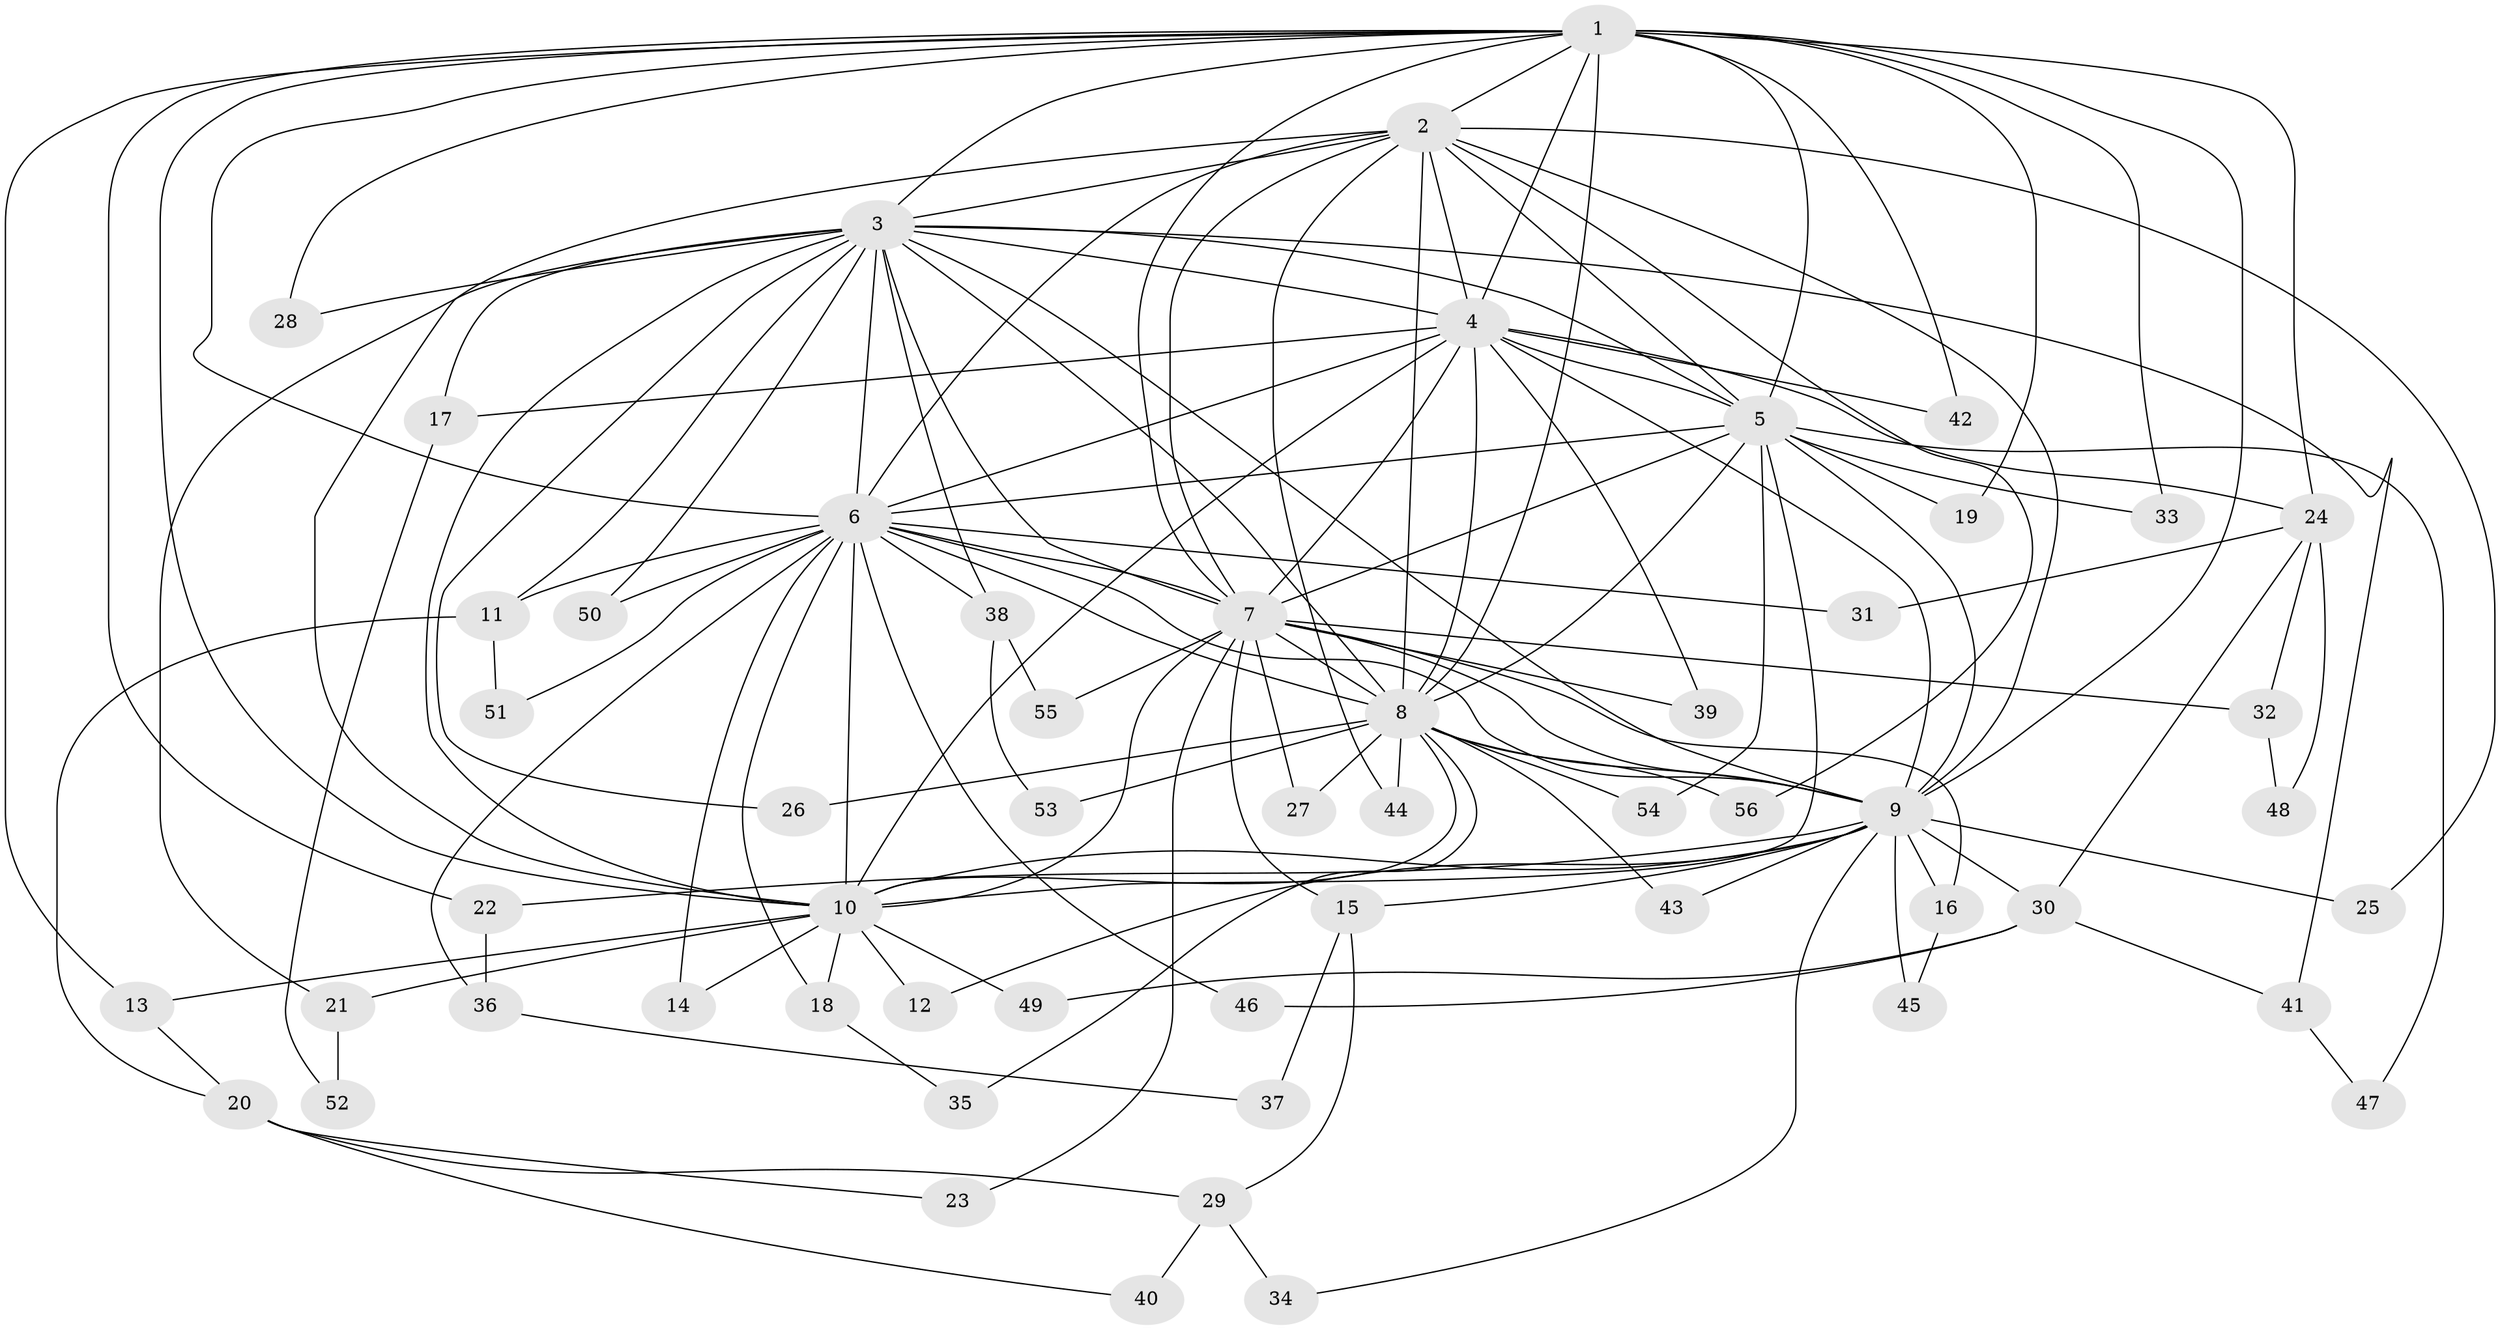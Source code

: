 // coarse degree distribution, {12: 0.02564102564102564, 10: 0.02564102564102564, 22: 0.02564102564102564, 15: 0.02564102564102564, 3: 0.10256410256410256, 1: 0.15384615384615385, 2: 0.5384615384615384, 4: 0.07692307692307693, 5: 0.02564102564102564}
// Generated by graph-tools (version 1.1) at 2025/48/03/04/25 21:48:42]
// undirected, 56 vertices, 137 edges
graph export_dot {
graph [start="1"]
  node [color=gray90,style=filled];
  1;
  2;
  3;
  4;
  5;
  6;
  7;
  8;
  9;
  10;
  11;
  12;
  13;
  14;
  15;
  16;
  17;
  18;
  19;
  20;
  21;
  22;
  23;
  24;
  25;
  26;
  27;
  28;
  29;
  30;
  31;
  32;
  33;
  34;
  35;
  36;
  37;
  38;
  39;
  40;
  41;
  42;
  43;
  44;
  45;
  46;
  47;
  48;
  49;
  50;
  51;
  52;
  53;
  54;
  55;
  56;
  1 -- 2;
  1 -- 3;
  1 -- 4;
  1 -- 5;
  1 -- 6;
  1 -- 7;
  1 -- 8;
  1 -- 9;
  1 -- 10;
  1 -- 13;
  1 -- 19;
  1 -- 22;
  1 -- 24;
  1 -- 28;
  1 -- 33;
  1 -- 42;
  2 -- 3;
  2 -- 4;
  2 -- 5;
  2 -- 6;
  2 -- 7;
  2 -- 8;
  2 -- 9;
  2 -- 10;
  2 -- 25;
  2 -- 44;
  2 -- 56;
  3 -- 4;
  3 -- 5;
  3 -- 6;
  3 -- 7;
  3 -- 8;
  3 -- 9;
  3 -- 10;
  3 -- 11;
  3 -- 17;
  3 -- 21;
  3 -- 26;
  3 -- 28;
  3 -- 38;
  3 -- 41;
  3 -- 50;
  4 -- 5;
  4 -- 6;
  4 -- 7;
  4 -- 8;
  4 -- 9;
  4 -- 10;
  4 -- 17;
  4 -- 24;
  4 -- 39;
  4 -- 42;
  5 -- 6;
  5 -- 7;
  5 -- 8;
  5 -- 9;
  5 -- 10;
  5 -- 19;
  5 -- 33;
  5 -- 47;
  5 -- 54;
  6 -- 7;
  6 -- 8;
  6 -- 9;
  6 -- 10;
  6 -- 11;
  6 -- 14;
  6 -- 18;
  6 -- 31;
  6 -- 36;
  6 -- 38;
  6 -- 46;
  6 -- 50;
  6 -- 51;
  7 -- 8;
  7 -- 9;
  7 -- 10;
  7 -- 15;
  7 -- 16;
  7 -- 23;
  7 -- 27;
  7 -- 32;
  7 -- 39;
  7 -- 55;
  8 -- 9;
  8 -- 10;
  8 -- 26;
  8 -- 27;
  8 -- 35;
  8 -- 43;
  8 -- 44;
  8 -- 53;
  8 -- 54;
  8 -- 56;
  9 -- 10;
  9 -- 12;
  9 -- 15;
  9 -- 16;
  9 -- 22;
  9 -- 25;
  9 -- 30;
  9 -- 34;
  9 -- 43;
  9 -- 45;
  10 -- 12;
  10 -- 13;
  10 -- 14;
  10 -- 18;
  10 -- 21;
  10 -- 49;
  11 -- 20;
  11 -- 51;
  13 -- 20;
  15 -- 29;
  15 -- 37;
  16 -- 45;
  17 -- 52;
  18 -- 35;
  20 -- 23;
  20 -- 29;
  20 -- 40;
  21 -- 52;
  22 -- 36;
  24 -- 30;
  24 -- 31;
  24 -- 32;
  24 -- 48;
  29 -- 34;
  29 -- 40;
  30 -- 41;
  30 -- 46;
  30 -- 49;
  32 -- 48;
  36 -- 37;
  38 -- 53;
  38 -- 55;
  41 -- 47;
}
